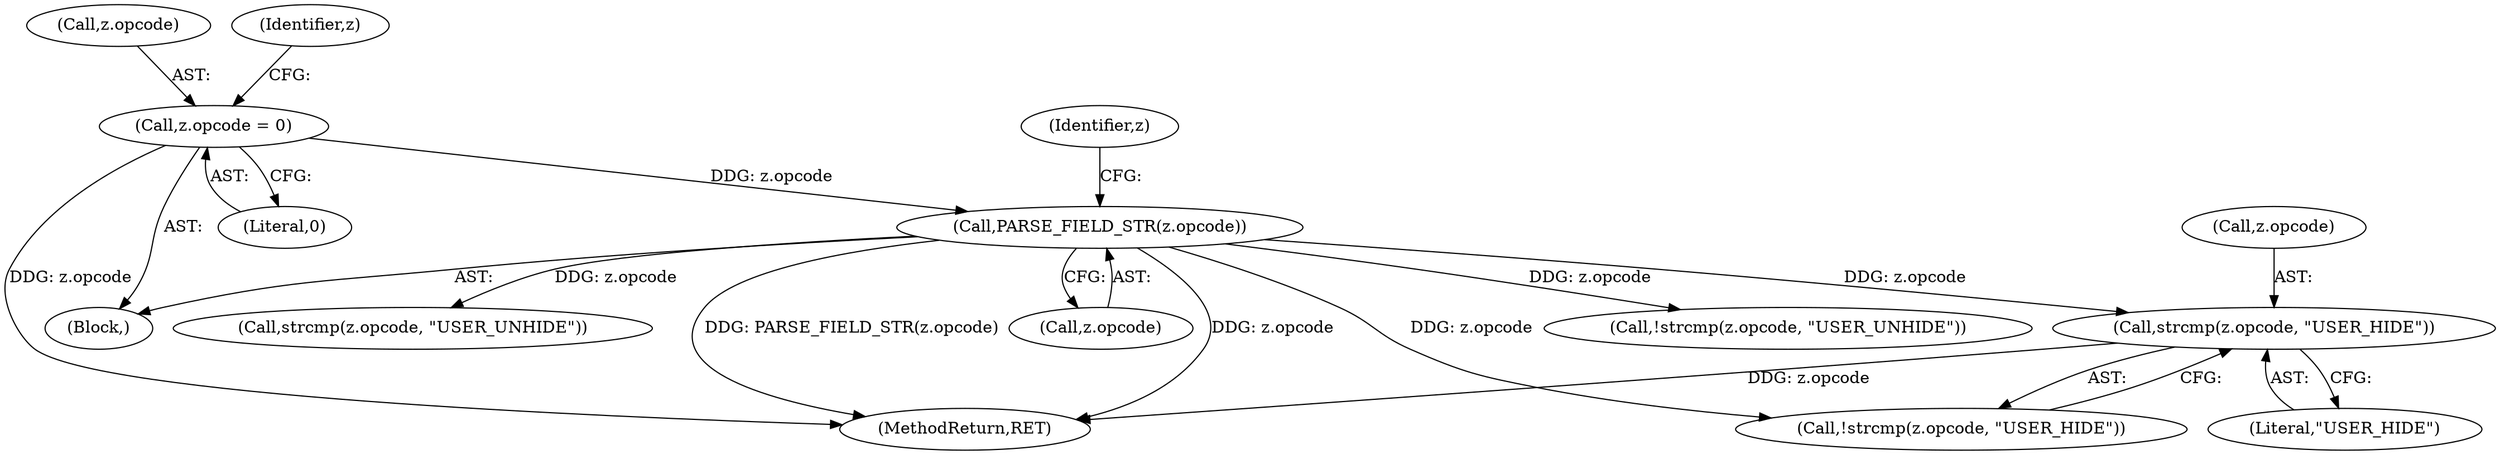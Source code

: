 digraph "0_tcpdump_d17507ffa3e9742199b02a66aa940e79ababfa30_0@API" {
"1000345" [label="(Call,strcmp(z.opcode, \"USER_HIDE\"))"];
"1000235" [label="(Call,PARSE_FIELD_STR(z.opcode))"];
"1000139" [label="(Call,z.opcode = 0)"];
"1000140" [label="(Call,z.opcode)"];
"1000236" [label="(Call,z.opcode)"];
"1000146" [label="(Identifier,z)"];
"1000143" [label="(Literal,0)"];
"1000345" [label="(Call,strcmp(z.opcode, \"USER_HIDE\"))"];
"1000356" [label="(Call,!strcmp(z.opcode, \"USER_UNHIDE\"))"];
"1000349" [label="(Literal,\"USER_HIDE\")"];
"1000139" [label="(Call,z.opcode = 0)"];
"1000344" [label="(Call,!strcmp(z.opcode, \"USER_HIDE\"))"];
"1000357" [label="(Call,strcmp(z.opcode, \"USER_UNHIDE\"))"];
"1000346" [label="(Call,z.opcode)"];
"1000235" [label="(Call,PARSE_FIELD_STR(z.opcode))"];
"1000107" [label="(Block,)"];
"1000759" [label="(MethodReturn,RET)"];
"1000241" [label="(Identifier,z)"];
"1000345" -> "1000344"  [label="AST: "];
"1000345" -> "1000349"  [label="CFG: "];
"1000346" -> "1000345"  [label="AST: "];
"1000349" -> "1000345"  [label="AST: "];
"1000344" -> "1000345"  [label="CFG: "];
"1000345" -> "1000759"  [label="DDG: z.opcode"];
"1000235" -> "1000345"  [label="DDG: z.opcode"];
"1000235" -> "1000107"  [label="AST: "];
"1000235" -> "1000236"  [label="CFG: "];
"1000236" -> "1000235"  [label="AST: "];
"1000241" -> "1000235"  [label="CFG: "];
"1000235" -> "1000759"  [label="DDG: z.opcode"];
"1000235" -> "1000759"  [label="DDG: PARSE_FIELD_STR(z.opcode)"];
"1000139" -> "1000235"  [label="DDG: z.opcode"];
"1000235" -> "1000344"  [label="DDG: z.opcode"];
"1000235" -> "1000356"  [label="DDG: z.opcode"];
"1000235" -> "1000357"  [label="DDG: z.opcode"];
"1000139" -> "1000107"  [label="AST: "];
"1000139" -> "1000143"  [label="CFG: "];
"1000140" -> "1000139"  [label="AST: "];
"1000143" -> "1000139"  [label="AST: "];
"1000146" -> "1000139"  [label="CFG: "];
"1000139" -> "1000759"  [label="DDG: z.opcode"];
}

